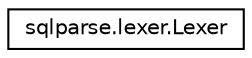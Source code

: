digraph "Graphical Class Hierarchy"
{
 // LATEX_PDF_SIZE
  edge [fontname="Helvetica",fontsize="10",labelfontname="Helvetica",labelfontsize="10"];
  node [fontname="Helvetica",fontsize="10",shape=record];
  rankdir="LR";
  Node0 [label="sqlparse.lexer.Lexer",height=0.2,width=0.4,color="black", fillcolor="white", style="filled",URL="$classsqlparse_1_1lexer_1_1_lexer.html",tooltip=" "];
}
